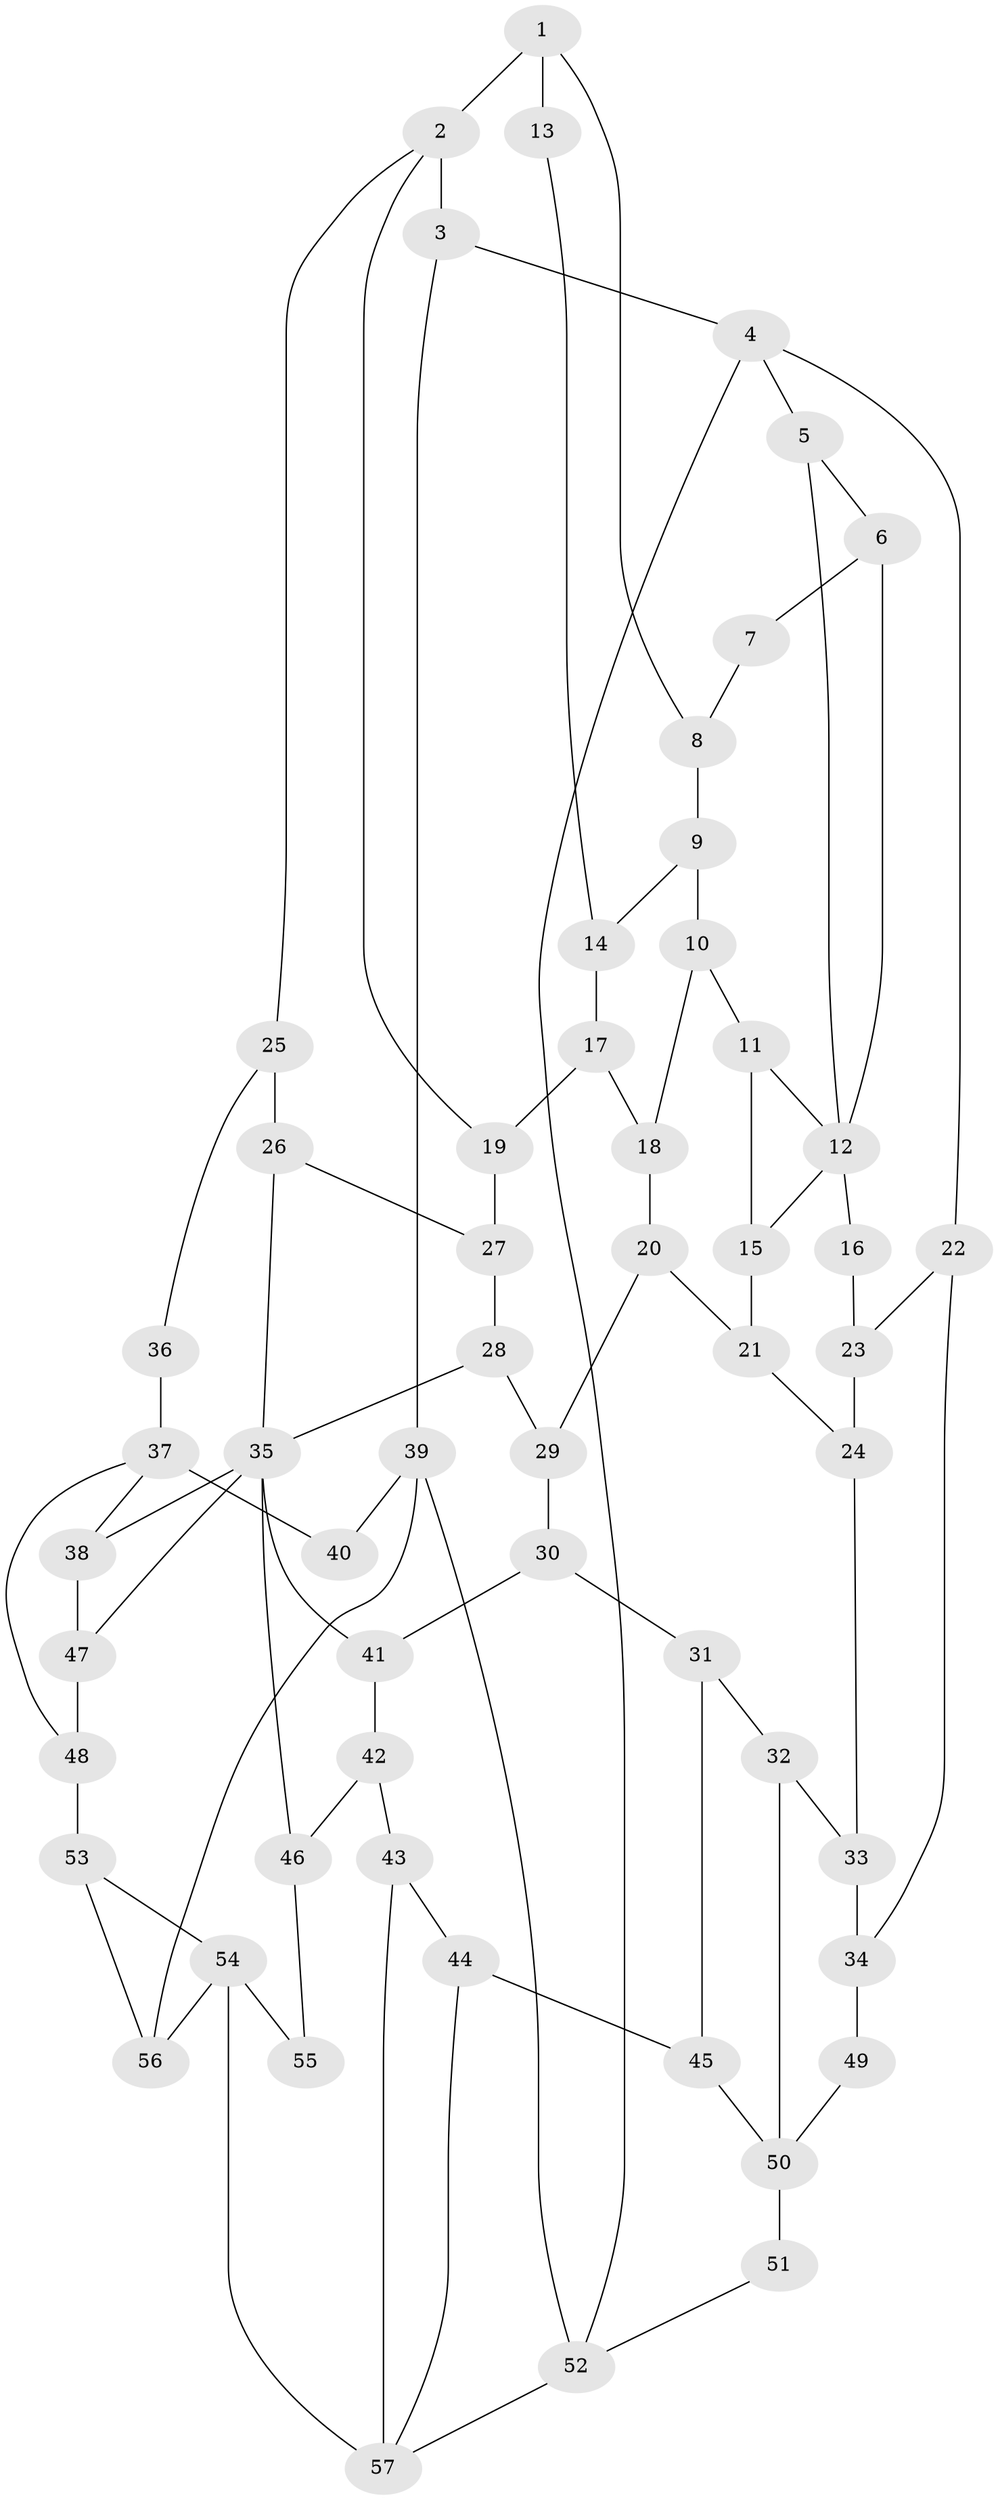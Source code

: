 // original degree distribution, {3: 0.025, 4: 0.2375, 5: 0.525, 6: 0.2125}
// Generated by graph-tools (version 1.1) at 2025/54/03/04/25 22:54:10]
// undirected, 57 vertices, 88 edges
graph export_dot {
  node [color=gray90,style=filled];
  1;
  2;
  3;
  4;
  5;
  6;
  7;
  8;
  9;
  10;
  11;
  12;
  13;
  14;
  15;
  16;
  17;
  18;
  19;
  20;
  21;
  22;
  23;
  24;
  25;
  26;
  27;
  28;
  29;
  30;
  31;
  32;
  33;
  34;
  35;
  36;
  37;
  38;
  39;
  40;
  41;
  42;
  43;
  44;
  45;
  46;
  47;
  48;
  49;
  50;
  51;
  52;
  53;
  54;
  55;
  56;
  57;
  1 -- 2 [weight=2.0];
  1 -- 8 [weight=1.0];
  1 -- 13 [weight=2.0];
  2 -- 3 [weight=2.0];
  2 -- 19 [weight=1.0];
  2 -- 25 [weight=1.0];
  3 -- 4 [weight=1.0];
  3 -- 39 [weight=1.0];
  4 -- 5 [weight=1.0];
  4 -- 22 [weight=1.0];
  4 -- 52 [weight=1.0];
  5 -- 6 [weight=1.0];
  5 -- 12 [weight=1.0];
  6 -- 7 [weight=1.0];
  6 -- 12 [weight=1.0];
  7 -- 8 [weight=1.0];
  8 -- 9 [weight=1.0];
  9 -- 10 [weight=1.0];
  9 -- 14 [weight=1.0];
  10 -- 11 [weight=1.0];
  10 -- 18 [weight=1.0];
  11 -- 12 [weight=1.0];
  11 -- 15 [weight=1.0];
  12 -- 15 [weight=1.0];
  12 -- 16 [weight=2.0];
  13 -- 14 [weight=1.0];
  14 -- 17 [weight=1.0];
  15 -- 21 [weight=1.0];
  16 -- 23 [weight=1.0];
  17 -- 18 [weight=1.0];
  17 -- 19 [weight=1.0];
  18 -- 20 [weight=1.0];
  19 -- 27 [weight=1.0];
  20 -- 21 [weight=1.0];
  20 -- 29 [weight=1.0];
  21 -- 24 [weight=1.0];
  22 -- 23 [weight=1.0];
  22 -- 34 [weight=1.0];
  23 -- 24 [weight=1.0];
  24 -- 33 [weight=1.0];
  25 -- 26 [weight=1.0];
  25 -- 36 [weight=1.0];
  26 -- 27 [weight=1.0];
  26 -- 35 [weight=1.0];
  27 -- 28 [weight=1.0];
  28 -- 29 [weight=1.0];
  28 -- 35 [weight=1.0];
  29 -- 30 [weight=1.0];
  30 -- 31 [weight=1.0];
  30 -- 41 [weight=1.0];
  31 -- 32 [weight=1.0];
  31 -- 45 [weight=1.0];
  32 -- 33 [weight=1.0];
  32 -- 50 [weight=1.0];
  33 -- 34 [weight=1.0];
  34 -- 49 [weight=1.0];
  35 -- 38 [weight=1.0];
  35 -- 41 [weight=1.0];
  35 -- 46 [weight=1.0];
  35 -- 47 [weight=1.0];
  36 -- 37 [weight=2.0];
  37 -- 38 [weight=1.0];
  37 -- 40 [weight=2.0];
  37 -- 48 [weight=1.0];
  38 -- 47 [weight=1.0];
  39 -- 40 [weight=1.0];
  39 -- 52 [weight=1.0];
  39 -- 56 [weight=1.0];
  41 -- 42 [weight=1.0];
  42 -- 43 [weight=1.0];
  42 -- 46 [weight=1.0];
  43 -- 44 [weight=1.0];
  43 -- 57 [weight=1.0];
  44 -- 45 [weight=1.0];
  44 -- 57 [weight=1.0];
  45 -- 50 [weight=1.0];
  46 -- 55 [weight=1.0];
  47 -- 48 [weight=1.0];
  48 -- 53 [weight=1.0];
  49 -- 50 [weight=2.0];
  50 -- 51 [weight=2.0];
  51 -- 52 [weight=1.0];
  52 -- 57 [weight=1.0];
  53 -- 54 [weight=1.0];
  53 -- 56 [weight=1.0];
  54 -- 55 [weight=2.0];
  54 -- 56 [weight=1.0];
  54 -- 57 [weight=2.0];
}
